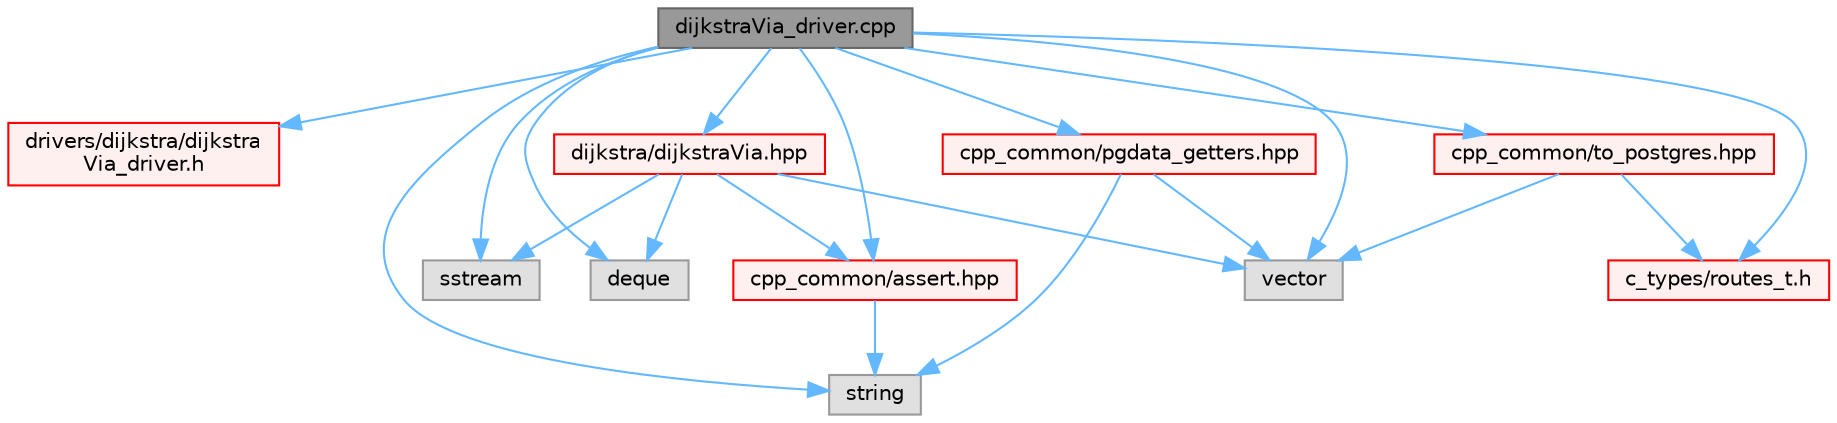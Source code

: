 digraph "dijkstraVia_driver.cpp"
{
 // LATEX_PDF_SIZE
  bgcolor="transparent";
  edge [fontname=Helvetica,fontsize=10,labelfontname=Helvetica,labelfontsize=10];
  node [fontname=Helvetica,fontsize=10,shape=box,height=0.2,width=0.4];
  Node1 [id="Node000001",label="dijkstraVia_driver.cpp",height=0.2,width=0.4,color="gray40", fillcolor="grey60", style="filled", fontcolor="black",tooltip=" "];
  Node1 -> Node2 [id="edge1_Node000001_Node000002",color="steelblue1",style="solid",tooltip=" "];
  Node2 [id="Node000002",label="drivers/dijkstra/dijkstra\lVia_driver.h",height=0.2,width=0.4,color="red", fillcolor="#FFF0F0", style="filled",URL="$dijkstraVia__driver_8h.html",tooltip=" "];
  Node1 -> Node8 [id="edge2_Node000001_Node000008",color="steelblue1",style="solid",tooltip=" "];
  Node8 [id="Node000008",label="sstream",height=0.2,width=0.4,color="grey60", fillcolor="#E0E0E0", style="filled",tooltip=" "];
  Node1 -> Node9 [id="edge3_Node000001_Node000009",color="steelblue1",style="solid",tooltip=" "];
  Node9 [id="Node000009",label="deque",height=0.2,width=0.4,color="grey60", fillcolor="#E0E0E0", style="filled",tooltip=" "];
  Node1 -> Node10 [id="edge4_Node000001_Node000010",color="steelblue1",style="solid",tooltip=" "];
  Node10 [id="Node000010",label="vector",height=0.2,width=0.4,color="grey60", fillcolor="#E0E0E0", style="filled",tooltip=" "];
  Node1 -> Node11 [id="edge5_Node000001_Node000011",color="steelblue1",style="solid",tooltip=" "];
  Node11 [id="Node000011",label="string",height=0.2,width=0.4,color="grey60", fillcolor="#E0E0E0", style="filled",tooltip=" "];
  Node1 -> Node12 [id="edge6_Node000001_Node000012",color="steelblue1",style="solid",tooltip=" "];
  Node12 [id="Node000012",label="c_types/routes_t.h",height=0.2,width=0.4,color="red", fillcolor="#FFF0F0", style="filled",URL="$routes__t_8h.html",tooltip=" "];
  Node1 -> Node13 [id="edge7_Node000001_Node000013",color="steelblue1",style="solid",tooltip=" "];
  Node13 [id="Node000013",label="cpp_common/pgdata_getters.hpp",height=0.2,width=0.4,color="red", fillcolor="#FFF0F0", style="filled",URL="$pgdata__getters_8hpp.html",tooltip=" "];
  Node13 -> Node11 [id="edge8_Node000013_Node000011",color="steelblue1",style="solid",tooltip=" "];
  Node13 -> Node10 [id="edge9_Node000013_Node000010",color="steelblue1",style="solid",tooltip=" "];
  Node1 -> Node31 [id="edge10_Node000001_Node000031",color="steelblue1",style="solid",tooltip=" "];
  Node31 [id="Node000031",label="cpp_common/to_postgres.hpp",height=0.2,width=0.4,color="red", fillcolor="#FFF0F0", style="filled",URL="$to__postgres_8hpp.html",tooltip=" "];
  Node31 -> Node10 [id="edge11_Node000031_Node000010",color="steelblue1",style="solid",tooltip=" "];
  Node31 -> Node12 [id="edge12_Node000031_Node000012",color="steelblue1",style="solid",tooltip=" "];
  Node1 -> Node52 [id="edge13_Node000001_Node000052",color="steelblue1",style="solid",tooltip=" "];
  Node52 [id="Node000052",label="cpp_common/assert.hpp",height=0.2,width=0.4,color="red", fillcolor="#FFF0F0", style="filled",URL="$assert_8hpp.html",tooltip="Assertions Handling."];
  Node52 -> Node11 [id="edge14_Node000052_Node000011",color="steelblue1",style="solid",tooltip=" "];
  Node1 -> Node59 [id="edge15_Node000001_Node000059",color="steelblue1",style="solid",tooltip=" "];
  Node59 [id="Node000059",label="dijkstra/dijkstraVia.hpp",height=0.2,width=0.4,color="red", fillcolor="#FFF0F0", style="filled",URL="$dijkstraVia_8hpp.html",tooltip=" "];
  Node59 -> Node8 [id="edge16_Node000059_Node000008",color="steelblue1",style="solid",tooltip=" "];
  Node59 -> Node9 [id="edge17_Node000059_Node000009",color="steelblue1",style="solid",tooltip=" "];
  Node59 -> Node10 [id="edge18_Node000059_Node000010",color="steelblue1",style="solid",tooltip=" "];
  Node59 -> Node52 [id="edge19_Node000059_Node000052",color="steelblue1",style="solid",tooltip=" "];
}
